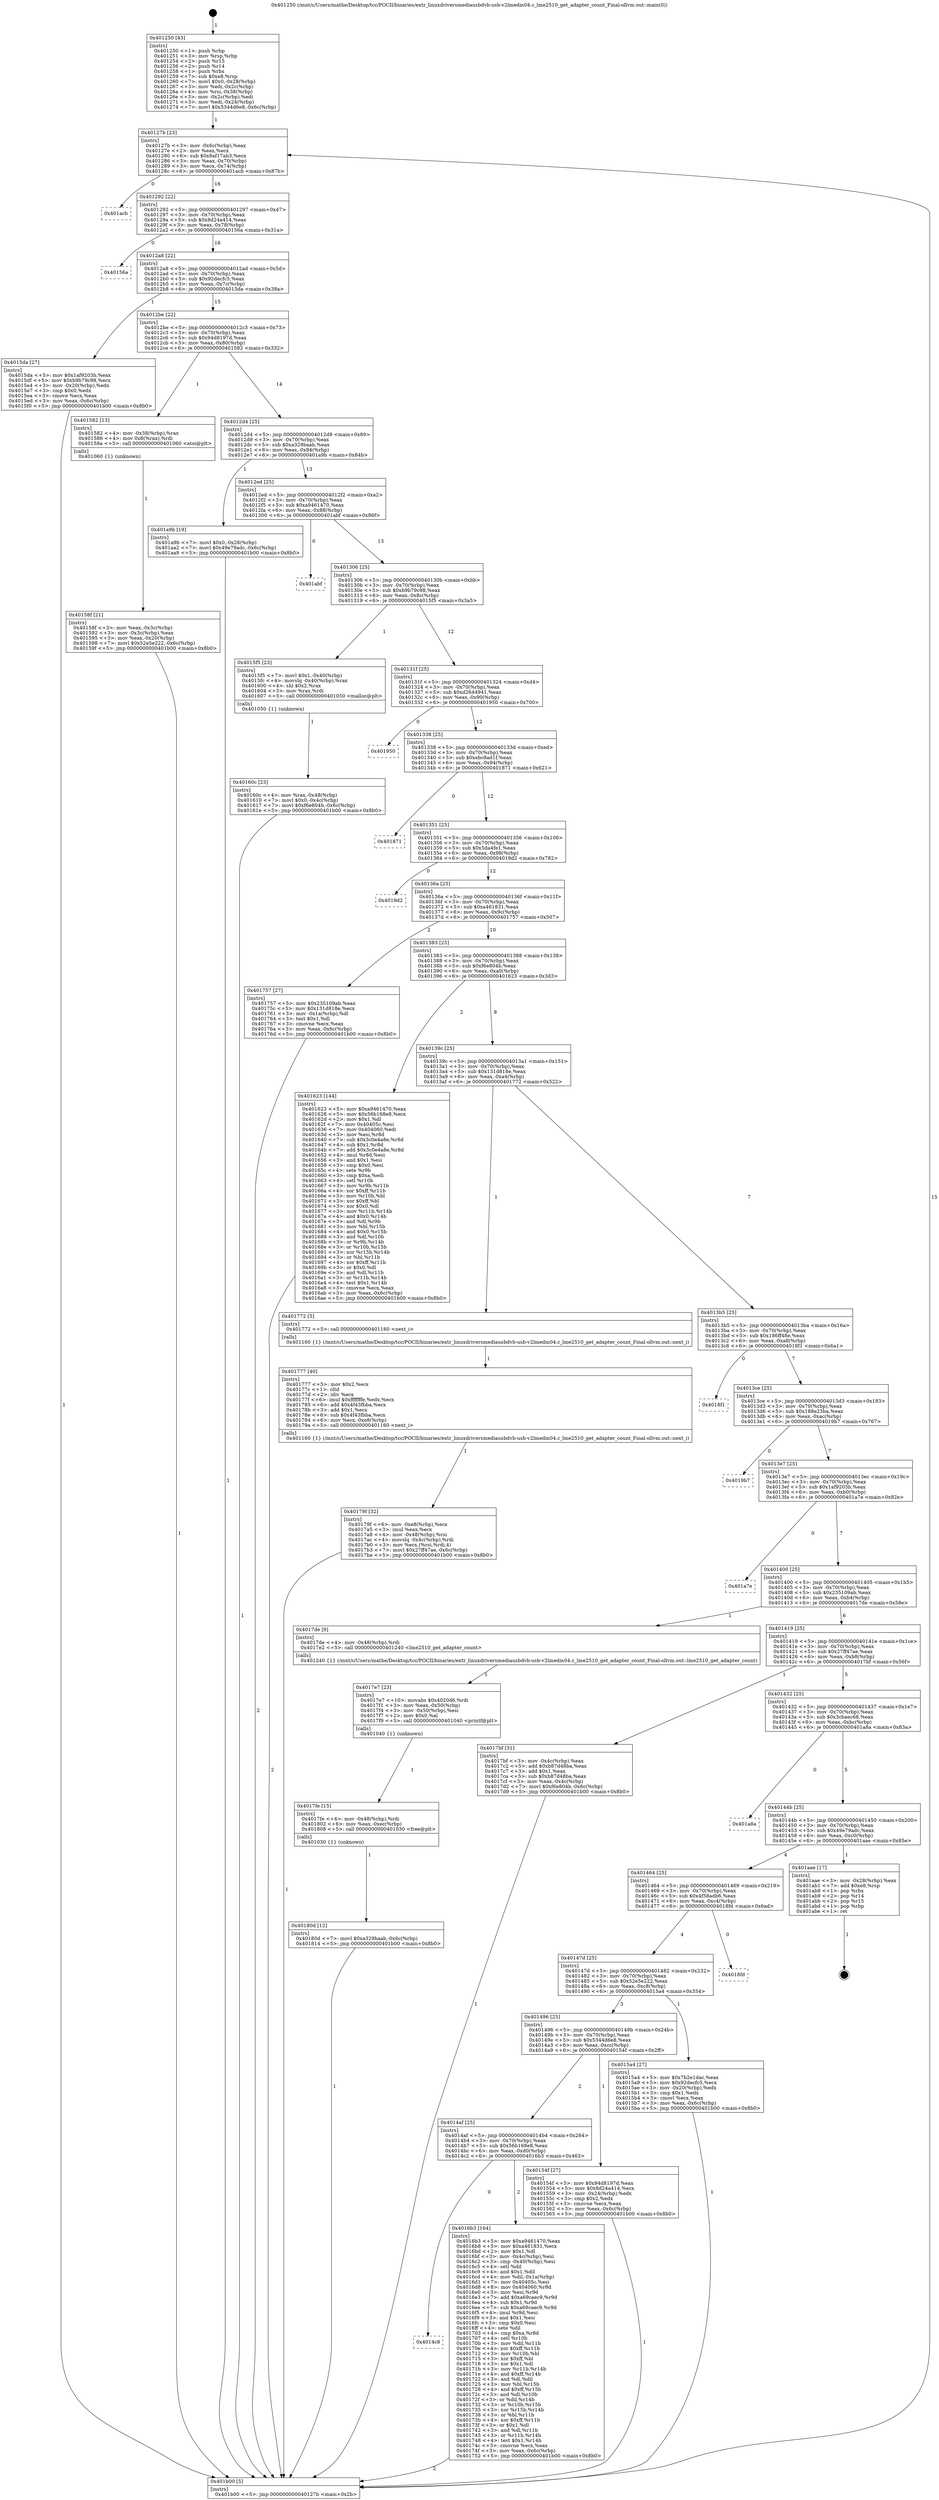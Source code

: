 digraph "0x401250" {
  label = "0x401250 (/mnt/c/Users/mathe/Desktop/tcc/POCII/binaries/extr_linuxdriversmediausbdvb-usb-v2lmedm04.c_lme2510_get_adapter_count_Final-ollvm.out::main(0))"
  labelloc = "t"
  node[shape=record]

  Entry [label="",width=0.3,height=0.3,shape=circle,fillcolor=black,style=filled]
  "0x40127b" [label="{
     0x40127b [23]\l
     | [instrs]\l
     &nbsp;&nbsp;0x40127b \<+3\>: mov -0x6c(%rbp),%eax\l
     &nbsp;&nbsp;0x40127e \<+2\>: mov %eax,%ecx\l
     &nbsp;&nbsp;0x401280 \<+6\>: sub $0x8af17ab3,%ecx\l
     &nbsp;&nbsp;0x401286 \<+3\>: mov %eax,-0x70(%rbp)\l
     &nbsp;&nbsp;0x401289 \<+3\>: mov %ecx,-0x74(%rbp)\l
     &nbsp;&nbsp;0x40128c \<+6\>: je 0000000000401acb \<main+0x87b\>\l
  }"]
  "0x401acb" [label="{
     0x401acb\l
  }", style=dashed]
  "0x401292" [label="{
     0x401292 [22]\l
     | [instrs]\l
     &nbsp;&nbsp;0x401292 \<+5\>: jmp 0000000000401297 \<main+0x47\>\l
     &nbsp;&nbsp;0x401297 \<+3\>: mov -0x70(%rbp),%eax\l
     &nbsp;&nbsp;0x40129a \<+5\>: sub $0x8d24a414,%eax\l
     &nbsp;&nbsp;0x40129f \<+3\>: mov %eax,-0x78(%rbp)\l
     &nbsp;&nbsp;0x4012a2 \<+6\>: je 000000000040156a \<main+0x31a\>\l
  }"]
  Exit [label="",width=0.3,height=0.3,shape=circle,fillcolor=black,style=filled,peripheries=2]
  "0x40156a" [label="{
     0x40156a\l
  }", style=dashed]
  "0x4012a8" [label="{
     0x4012a8 [22]\l
     | [instrs]\l
     &nbsp;&nbsp;0x4012a8 \<+5\>: jmp 00000000004012ad \<main+0x5d\>\l
     &nbsp;&nbsp;0x4012ad \<+3\>: mov -0x70(%rbp),%eax\l
     &nbsp;&nbsp;0x4012b0 \<+5\>: sub $0x92decfc5,%eax\l
     &nbsp;&nbsp;0x4012b5 \<+3\>: mov %eax,-0x7c(%rbp)\l
     &nbsp;&nbsp;0x4012b8 \<+6\>: je 00000000004015da \<main+0x38a\>\l
  }"]
  "0x40180d" [label="{
     0x40180d [12]\l
     | [instrs]\l
     &nbsp;&nbsp;0x40180d \<+7\>: movl $0xa329baab,-0x6c(%rbp)\l
     &nbsp;&nbsp;0x401814 \<+5\>: jmp 0000000000401b00 \<main+0x8b0\>\l
  }"]
  "0x4015da" [label="{
     0x4015da [27]\l
     | [instrs]\l
     &nbsp;&nbsp;0x4015da \<+5\>: mov $0x1af9203b,%eax\l
     &nbsp;&nbsp;0x4015df \<+5\>: mov $0xb9b79c98,%ecx\l
     &nbsp;&nbsp;0x4015e4 \<+3\>: mov -0x20(%rbp),%edx\l
     &nbsp;&nbsp;0x4015e7 \<+3\>: cmp $0x0,%edx\l
     &nbsp;&nbsp;0x4015ea \<+3\>: cmove %ecx,%eax\l
     &nbsp;&nbsp;0x4015ed \<+3\>: mov %eax,-0x6c(%rbp)\l
     &nbsp;&nbsp;0x4015f0 \<+5\>: jmp 0000000000401b00 \<main+0x8b0\>\l
  }"]
  "0x4012be" [label="{
     0x4012be [22]\l
     | [instrs]\l
     &nbsp;&nbsp;0x4012be \<+5\>: jmp 00000000004012c3 \<main+0x73\>\l
     &nbsp;&nbsp;0x4012c3 \<+3\>: mov -0x70(%rbp),%eax\l
     &nbsp;&nbsp;0x4012c6 \<+5\>: sub $0x94d8197d,%eax\l
     &nbsp;&nbsp;0x4012cb \<+3\>: mov %eax,-0x80(%rbp)\l
     &nbsp;&nbsp;0x4012ce \<+6\>: je 0000000000401582 \<main+0x332\>\l
  }"]
  "0x4017fe" [label="{
     0x4017fe [15]\l
     | [instrs]\l
     &nbsp;&nbsp;0x4017fe \<+4\>: mov -0x48(%rbp),%rdi\l
     &nbsp;&nbsp;0x401802 \<+6\>: mov %eax,-0xec(%rbp)\l
     &nbsp;&nbsp;0x401808 \<+5\>: call 0000000000401030 \<free@plt\>\l
     | [calls]\l
     &nbsp;&nbsp;0x401030 \{1\} (unknown)\l
  }"]
  "0x401582" [label="{
     0x401582 [13]\l
     | [instrs]\l
     &nbsp;&nbsp;0x401582 \<+4\>: mov -0x38(%rbp),%rax\l
     &nbsp;&nbsp;0x401586 \<+4\>: mov 0x8(%rax),%rdi\l
     &nbsp;&nbsp;0x40158a \<+5\>: call 0000000000401060 \<atoi@plt\>\l
     | [calls]\l
     &nbsp;&nbsp;0x401060 \{1\} (unknown)\l
  }"]
  "0x4012d4" [label="{
     0x4012d4 [25]\l
     | [instrs]\l
     &nbsp;&nbsp;0x4012d4 \<+5\>: jmp 00000000004012d9 \<main+0x89\>\l
     &nbsp;&nbsp;0x4012d9 \<+3\>: mov -0x70(%rbp),%eax\l
     &nbsp;&nbsp;0x4012dc \<+5\>: sub $0xa329baab,%eax\l
     &nbsp;&nbsp;0x4012e1 \<+6\>: mov %eax,-0x84(%rbp)\l
     &nbsp;&nbsp;0x4012e7 \<+6\>: je 0000000000401a9b \<main+0x84b\>\l
  }"]
  "0x4017e7" [label="{
     0x4017e7 [23]\l
     | [instrs]\l
     &nbsp;&nbsp;0x4017e7 \<+10\>: movabs $0x4020d6,%rdi\l
     &nbsp;&nbsp;0x4017f1 \<+3\>: mov %eax,-0x50(%rbp)\l
     &nbsp;&nbsp;0x4017f4 \<+3\>: mov -0x50(%rbp),%esi\l
     &nbsp;&nbsp;0x4017f7 \<+2\>: mov $0x0,%al\l
     &nbsp;&nbsp;0x4017f9 \<+5\>: call 0000000000401040 \<printf@plt\>\l
     | [calls]\l
     &nbsp;&nbsp;0x401040 \{1\} (unknown)\l
  }"]
  "0x401a9b" [label="{
     0x401a9b [19]\l
     | [instrs]\l
     &nbsp;&nbsp;0x401a9b \<+7\>: movl $0x0,-0x28(%rbp)\l
     &nbsp;&nbsp;0x401aa2 \<+7\>: movl $0x49e79adc,-0x6c(%rbp)\l
     &nbsp;&nbsp;0x401aa9 \<+5\>: jmp 0000000000401b00 \<main+0x8b0\>\l
  }"]
  "0x4012ed" [label="{
     0x4012ed [25]\l
     | [instrs]\l
     &nbsp;&nbsp;0x4012ed \<+5\>: jmp 00000000004012f2 \<main+0xa2\>\l
     &nbsp;&nbsp;0x4012f2 \<+3\>: mov -0x70(%rbp),%eax\l
     &nbsp;&nbsp;0x4012f5 \<+5\>: sub $0xa9461470,%eax\l
     &nbsp;&nbsp;0x4012fa \<+6\>: mov %eax,-0x88(%rbp)\l
     &nbsp;&nbsp;0x401300 \<+6\>: je 0000000000401abf \<main+0x86f\>\l
  }"]
  "0x40179f" [label="{
     0x40179f [32]\l
     | [instrs]\l
     &nbsp;&nbsp;0x40179f \<+6\>: mov -0xe8(%rbp),%ecx\l
     &nbsp;&nbsp;0x4017a5 \<+3\>: imul %eax,%ecx\l
     &nbsp;&nbsp;0x4017a8 \<+4\>: mov -0x48(%rbp),%rsi\l
     &nbsp;&nbsp;0x4017ac \<+4\>: movslq -0x4c(%rbp),%rdi\l
     &nbsp;&nbsp;0x4017b0 \<+3\>: mov %ecx,(%rsi,%rdi,4)\l
     &nbsp;&nbsp;0x4017b3 \<+7\>: movl $0x27ff47ae,-0x6c(%rbp)\l
     &nbsp;&nbsp;0x4017ba \<+5\>: jmp 0000000000401b00 \<main+0x8b0\>\l
  }"]
  "0x401abf" [label="{
     0x401abf\l
  }", style=dashed]
  "0x401306" [label="{
     0x401306 [25]\l
     | [instrs]\l
     &nbsp;&nbsp;0x401306 \<+5\>: jmp 000000000040130b \<main+0xbb\>\l
     &nbsp;&nbsp;0x40130b \<+3\>: mov -0x70(%rbp),%eax\l
     &nbsp;&nbsp;0x40130e \<+5\>: sub $0xb9b79c98,%eax\l
     &nbsp;&nbsp;0x401313 \<+6\>: mov %eax,-0x8c(%rbp)\l
     &nbsp;&nbsp;0x401319 \<+6\>: je 00000000004015f5 \<main+0x3a5\>\l
  }"]
  "0x401777" [label="{
     0x401777 [40]\l
     | [instrs]\l
     &nbsp;&nbsp;0x401777 \<+5\>: mov $0x2,%ecx\l
     &nbsp;&nbsp;0x40177c \<+1\>: cltd\l
     &nbsp;&nbsp;0x40177d \<+2\>: idiv %ecx\l
     &nbsp;&nbsp;0x40177f \<+6\>: imul $0xfffffffe,%edx,%ecx\l
     &nbsp;&nbsp;0x401785 \<+6\>: add $0x4f43fbba,%ecx\l
     &nbsp;&nbsp;0x40178b \<+3\>: add $0x1,%ecx\l
     &nbsp;&nbsp;0x40178e \<+6\>: sub $0x4f43fbba,%ecx\l
     &nbsp;&nbsp;0x401794 \<+6\>: mov %ecx,-0xe8(%rbp)\l
     &nbsp;&nbsp;0x40179a \<+5\>: call 0000000000401160 \<next_i\>\l
     | [calls]\l
     &nbsp;&nbsp;0x401160 \{1\} (/mnt/c/Users/mathe/Desktop/tcc/POCII/binaries/extr_linuxdriversmediausbdvb-usb-v2lmedm04.c_lme2510_get_adapter_count_Final-ollvm.out::next_i)\l
  }"]
  "0x4015f5" [label="{
     0x4015f5 [23]\l
     | [instrs]\l
     &nbsp;&nbsp;0x4015f5 \<+7\>: movl $0x1,-0x40(%rbp)\l
     &nbsp;&nbsp;0x4015fc \<+4\>: movslq -0x40(%rbp),%rax\l
     &nbsp;&nbsp;0x401600 \<+4\>: shl $0x2,%rax\l
     &nbsp;&nbsp;0x401604 \<+3\>: mov %rax,%rdi\l
     &nbsp;&nbsp;0x401607 \<+5\>: call 0000000000401050 \<malloc@plt\>\l
     | [calls]\l
     &nbsp;&nbsp;0x401050 \{1\} (unknown)\l
  }"]
  "0x40131f" [label="{
     0x40131f [25]\l
     | [instrs]\l
     &nbsp;&nbsp;0x40131f \<+5\>: jmp 0000000000401324 \<main+0xd4\>\l
     &nbsp;&nbsp;0x401324 \<+3\>: mov -0x70(%rbp),%eax\l
     &nbsp;&nbsp;0x401327 \<+5\>: sub $0xd2644941,%eax\l
     &nbsp;&nbsp;0x40132c \<+6\>: mov %eax,-0x90(%rbp)\l
     &nbsp;&nbsp;0x401332 \<+6\>: je 0000000000401950 \<main+0x700\>\l
  }"]
  "0x4014c8" [label="{
     0x4014c8\l
  }", style=dashed]
  "0x401950" [label="{
     0x401950\l
  }", style=dashed]
  "0x401338" [label="{
     0x401338 [25]\l
     | [instrs]\l
     &nbsp;&nbsp;0x401338 \<+5\>: jmp 000000000040133d \<main+0xed\>\l
     &nbsp;&nbsp;0x40133d \<+3\>: mov -0x70(%rbp),%eax\l
     &nbsp;&nbsp;0x401340 \<+5\>: sub $0xebc8ad1f,%eax\l
     &nbsp;&nbsp;0x401345 \<+6\>: mov %eax,-0x94(%rbp)\l
     &nbsp;&nbsp;0x40134b \<+6\>: je 0000000000401871 \<main+0x621\>\l
  }"]
  "0x4016b3" [label="{
     0x4016b3 [164]\l
     | [instrs]\l
     &nbsp;&nbsp;0x4016b3 \<+5\>: mov $0xa9461470,%eax\l
     &nbsp;&nbsp;0x4016b8 \<+5\>: mov $0xa461831,%ecx\l
     &nbsp;&nbsp;0x4016bd \<+2\>: mov $0x1,%dl\l
     &nbsp;&nbsp;0x4016bf \<+3\>: mov -0x4c(%rbp),%esi\l
     &nbsp;&nbsp;0x4016c2 \<+3\>: cmp -0x40(%rbp),%esi\l
     &nbsp;&nbsp;0x4016c5 \<+4\>: setl %dil\l
     &nbsp;&nbsp;0x4016c9 \<+4\>: and $0x1,%dil\l
     &nbsp;&nbsp;0x4016cd \<+4\>: mov %dil,-0x1a(%rbp)\l
     &nbsp;&nbsp;0x4016d1 \<+7\>: mov 0x40405c,%esi\l
     &nbsp;&nbsp;0x4016d8 \<+8\>: mov 0x404060,%r8d\l
     &nbsp;&nbsp;0x4016e0 \<+3\>: mov %esi,%r9d\l
     &nbsp;&nbsp;0x4016e3 \<+7\>: add $0xa69caec9,%r9d\l
     &nbsp;&nbsp;0x4016ea \<+4\>: sub $0x1,%r9d\l
     &nbsp;&nbsp;0x4016ee \<+7\>: sub $0xa69caec9,%r9d\l
     &nbsp;&nbsp;0x4016f5 \<+4\>: imul %r9d,%esi\l
     &nbsp;&nbsp;0x4016f9 \<+3\>: and $0x1,%esi\l
     &nbsp;&nbsp;0x4016fc \<+3\>: cmp $0x0,%esi\l
     &nbsp;&nbsp;0x4016ff \<+4\>: sete %dil\l
     &nbsp;&nbsp;0x401703 \<+4\>: cmp $0xa,%r8d\l
     &nbsp;&nbsp;0x401707 \<+4\>: setl %r10b\l
     &nbsp;&nbsp;0x40170b \<+3\>: mov %dil,%r11b\l
     &nbsp;&nbsp;0x40170e \<+4\>: xor $0xff,%r11b\l
     &nbsp;&nbsp;0x401712 \<+3\>: mov %r10b,%bl\l
     &nbsp;&nbsp;0x401715 \<+3\>: xor $0xff,%bl\l
     &nbsp;&nbsp;0x401718 \<+3\>: xor $0x1,%dl\l
     &nbsp;&nbsp;0x40171b \<+3\>: mov %r11b,%r14b\l
     &nbsp;&nbsp;0x40171e \<+4\>: and $0xff,%r14b\l
     &nbsp;&nbsp;0x401722 \<+3\>: and %dl,%dil\l
     &nbsp;&nbsp;0x401725 \<+3\>: mov %bl,%r15b\l
     &nbsp;&nbsp;0x401728 \<+4\>: and $0xff,%r15b\l
     &nbsp;&nbsp;0x40172c \<+3\>: and %dl,%r10b\l
     &nbsp;&nbsp;0x40172f \<+3\>: or %dil,%r14b\l
     &nbsp;&nbsp;0x401732 \<+3\>: or %r10b,%r15b\l
     &nbsp;&nbsp;0x401735 \<+3\>: xor %r15b,%r14b\l
     &nbsp;&nbsp;0x401738 \<+3\>: or %bl,%r11b\l
     &nbsp;&nbsp;0x40173b \<+4\>: xor $0xff,%r11b\l
     &nbsp;&nbsp;0x40173f \<+3\>: or $0x1,%dl\l
     &nbsp;&nbsp;0x401742 \<+3\>: and %dl,%r11b\l
     &nbsp;&nbsp;0x401745 \<+3\>: or %r11b,%r14b\l
     &nbsp;&nbsp;0x401748 \<+4\>: test $0x1,%r14b\l
     &nbsp;&nbsp;0x40174c \<+3\>: cmovne %ecx,%eax\l
     &nbsp;&nbsp;0x40174f \<+3\>: mov %eax,-0x6c(%rbp)\l
     &nbsp;&nbsp;0x401752 \<+5\>: jmp 0000000000401b00 \<main+0x8b0\>\l
  }"]
  "0x401871" [label="{
     0x401871\l
  }", style=dashed]
  "0x401351" [label="{
     0x401351 [25]\l
     | [instrs]\l
     &nbsp;&nbsp;0x401351 \<+5\>: jmp 0000000000401356 \<main+0x106\>\l
     &nbsp;&nbsp;0x401356 \<+3\>: mov -0x70(%rbp),%eax\l
     &nbsp;&nbsp;0x401359 \<+5\>: sub $0x5da4fe1,%eax\l
     &nbsp;&nbsp;0x40135e \<+6\>: mov %eax,-0x98(%rbp)\l
     &nbsp;&nbsp;0x401364 \<+6\>: je 00000000004019d2 \<main+0x782\>\l
  }"]
  "0x40160c" [label="{
     0x40160c [23]\l
     | [instrs]\l
     &nbsp;&nbsp;0x40160c \<+4\>: mov %rax,-0x48(%rbp)\l
     &nbsp;&nbsp;0x401610 \<+7\>: movl $0x0,-0x4c(%rbp)\l
     &nbsp;&nbsp;0x401617 \<+7\>: movl $0xf6e804b,-0x6c(%rbp)\l
     &nbsp;&nbsp;0x40161e \<+5\>: jmp 0000000000401b00 \<main+0x8b0\>\l
  }"]
  "0x4019d2" [label="{
     0x4019d2\l
  }", style=dashed]
  "0x40136a" [label="{
     0x40136a [25]\l
     | [instrs]\l
     &nbsp;&nbsp;0x40136a \<+5\>: jmp 000000000040136f \<main+0x11f\>\l
     &nbsp;&nbsp;0x40136f \<+3\>: mov -0x70(%rbp),%eax\l
     &nbsp;&nbsp;0x401372 \<+5\>: sub $0xa461831,%eax\l
     &nbsp;&nbsp;0x401377 \<+6\>: mov %eax,-0x9c(%rbp)\l
     &nbsp;&nbsp;0x40137d \<+6\>: je 0000000000401757 \<main+0x507\>\l
  }"]
  "0x40158f" [label="{
     0x40158f [21]\l
     | [instrs]\l
     &nbsp;&nbsp;0x40158f \<+3\>: mov %eax,-0x3c(%rbp)\l
     &nbsp;&nbsp;0x401592 \<+3\>: mov -0x3c(%rbp),%eax\l
     &nbsp;&nbsp;0x401595 \<+3\>: mov %eax,-0x20(%rbp)\l
     &nbsp;&nbsp;0x401598 \<+7\>: movl $0x52e5e222,-0x6c(%rbp)\l
     &nbsp;&nbsp;0x40159f \<+5\>: jmp 0000000000401b00 \<main+0x8b0\>\l
  }"]
  "0x401757" [label="{
     0x401757 [27]\l
     | [instrs]\l
     &nbsp;&nbsp;0x401757 \<+5\>: mov $0x235109ab,%eax\l
     &nbsp;&nbsp;0x40175c \<+5\>: mov $0x131d818e,%ecx\l
     &nbsp;&nbsp;0x401761 \<+3\>: mov -0x1a(%rbp),%dl\l
     &nbsp;&nbsp;0x401764 \<+3\>: test $0x1,%dl\l
     &nbsp;&nbsp;0x401767 \<+3\>: cmovne %ecx,%eax\l
     &nbsp;&nbsp;0x40176a \<+3\>: mov %eax,-0x6c(%rbp)\l
     &nbsp;&nbsp;0x40176d \<+5\>: jmp 0000000000401b00 \<main+0x8b0\>\l
  }"]
  "0x401383" [label="{
     0x401383 [25]\l
     | [instrs]\l
     &nbsp;&nbsp;0x401383 \<+5\>: jmp 0000000000401388 \<main+0x138\>\l
     &nbsp;&nbsp;0x401388 \<+3\>: mov -0x70(%rbp),%eax\l
     &nbsp;&nbsp;0x40138b \<+5\>: sub $0xf6e804b,%eax\l
     &nbsp;&nbsp;0x401390 \<+6\>: mov %eax,-0xa0(%rbp)\l
     &nbsp;&nbsp;0x401396 \<+6\>: je 0000000000401623 \<main+0x3d3\>\l
  }"]
  "0x401250" [label="{
     0x401250 [43]\l
     | [instrs]\l
     &nbsp;&nbsp;0x401250 \<+1\>: push %rbp\l
     &nbsp;&nbsp;0x401251 \<+3\>: mov %rsp,%rbp\l
     &nbsp;&nbsp;0x401254 \<+2\>: push %r15\l
     &nbsp;&nbsp;0x401256 \<+2\>: push %r14\l
     &nbsp;&nbsp;0x401258 \<+1\>: push %rbx\l
     &nbsp;&nbsp;0x401259 \<+7\>: sub $0xe8,%rsp\l
     &nbsp;&nbsp;0x401260 \<+7\>: movl $0x0,-0x28(%rbp)\l
     &nbsp;&nbsp;0x401267 \<+3\>: mov %edi,-0x2c(%rbp)\l
     &nbsp;&nbsp;0x40126a \<+4\>: mov %rsi,-0x38(%rbp)\l
     &nbsp;&nbsp;0x40126e \<+3\>: mov -0x2c(%rbp),%edi\l
     &nbsp;&nbsp;0x401271 \<+3\>: mov %edi,-0x24(%rbp)\l
     &nbsp;&nbsp;0x401274 \<+7\>: movl $0x5344d6e8,-0x6c(%rbp)\l
  }"]
  "0x401623" [label="{
     0x401623 [144]\l
     | [instrs]\l
     &nbsp;&nbsp;0x401623 \<+5\>: mov $0xa9461470,%eax\l
     &nbsp;&nbsp;0x401628 \<+5\>: mov $0x56b168e8,%ecx\l
     &nbsp;&nbsp;0x40162d \<+2\>: mov $0x1,%dl\l
     &nbsp;&nbsp;0x40162f \<+7\>: mov 0x40405c,%esi\l
     &nbsp;&nbsp;0x401636 \<+7\>: mov 0x404060,%edi\l
     &nbsp;&nbsp;0x40163d \<+3\>: mov %esi,%r8d\l
     &nbsp;&nbsp;0x401640 \<+7\>: sub $0x3c0e4a8e,%r8d\l
     &nbsp;&nbsp;0x401647 \<+4\>: sub $0x1,%r8d\l
     &nbsp;&nbsp;0x40164b \<+7\>: add $0x3c0e4a8e,%r8d\l
     &nbsp;&nbsp;0x401652 \<+4\>: imul %r8d,%esi\l
     &nbsp;&nbsp;0x401656 \<+3\>: and $0x1,%esi\l
     &nbsp;&nbsp;0x401659 \<+3\>: cmp $0x0,%esi\l
     &nbsp;&nbsp;0x40165c \<+4\>: sete %r9b\l
     &nbsp;&nbsp;0x401660 \<+3\>: cmp $0xa,%edi\l
     &nbsp;&nbsp;0x401663 \<+4\>: setl %r10b\l
     &nbsp;&nbsp;0x401667 \<+3\>: mov %r9b,%r11b\l
     &nbsp;&nbsp;0x40166a \<+4\>: xor $0xff,%r11b\l
     &nbsp;&nbsp;0x40166e \<+3\>: mov %r10b,%bl\l
     &nbsp;&nbsp;0x401671 \<+3\>: xor $0xff,%bl\l
     &nbsp;&nbsp;0x401674 \<+3\>: xor $0x0,%dl\l
     &nbsp;&nbsp;0x401677 \<+3\>: mov %r11b,%r14b\l
     &nbsp;&nbsp;0x40167a \<+4\>: and $0x0,%r14b\l
     &nbsp;&nbsp;0x40167e \<+3\>: and %dl,%r9b\l
     &nbsp;&nbsp;0x401681 \<+3\>: mov %bl,%r15b\l
     &nbsp;&nbsp;0x401684 \<+4\>: and $0x0,%r15b\l
     &nbsp;&nbsp;0x401688 \<+3\>: and %dl,%r10b\l
     &nbsp;&nbsp;0x40168b \<+3\>: or %r9b,%r14b\l
     &nbsp;&nbsp;0x40168e \<+3\>: or %r10b,%r15b\l
     &nbsp;&nbsp;0x401691 \<+3\>: xor %r15b,%r14b\l
     &nbsp;&nbsp;0x401694 \<+3\>: or %bl,%r11b\l
     &nbsp;&nbsp;0x401697 \<+4\>: xor $0xff,%r11b\l
     &nbsp;&nbsp;0x40169b \<+3\>: or $0x0,%dl\l
     &nbsp;&nbsp;0x40169e \<+3\>: and %dl,%r11b\l
     &nbsp;&nbsp;0x4016a1 \<+3\>: or %r11b,%r14b\l
     &nbsp;&nbsp;0x4016a4 \<+4\>: test $0x1,%r14b\l
     &nbsp;&nbsp;0x4016a8 \<+3\>: cmovne %ecx,%eax\l
     &nbsp;&nbsp;0x4016ab \<+3\>: mov %eax,-0x6c(%rbp)\l
     &nbsp;&nbsp;0x4016ae \<+5\>: jmp 0000000000401b00 \<main+0x8b0\>\l
  }"]
  "0x40139c" [label="{
     0x40139c [25]\l
     | [instrs]\l
     &nbsp;&nbsp;0x40139c \<+5\>: jmp 00000000004013a1 \<main+0x151\>\l
     &nbsp;&nbsp;0x4013a1 \<+3\>: mov -0x70(%rbp),%eax\l
     &nbsp;&nbsp;0x4013a4 \<+5\>: sub $0x131d818e,%eax\l
     &nbsp;&nbsp;0x4013a9 \<+6\>: mov %eax,-0xa4(%rbp)\l
     &nbsp;&nbsp;0x4013af \<+6\>: je 0000000000401772 \<main+0x522\>\l
  }"]
  "0x401b00" [label="{
     0x401b00 [5]\l
     | [instrs]\l
     &nbsp;&nbsp;0x401b00 \<+5\>: jmp 000000000040127b \<main+0x2b\>\l
  }"]
  "0x401772" [label="{
     0x401772 [5]\l
     | [instrs]\l
     &nbsp;&nbsp;0x401772 \<+5\>: call 0000000000401160 \<next_i\>\l
     | [calls]\l
     &nbsp;&nbsp;0x401160 \{1\} (/mnt/c/Users/mathe/Desktop/tcc/POCII/binaries/extr_linuxdriversmediausbdvb-usb-v2lmedm04.c_lme2510_get_adapter_count_Final-ollvm.out::next_i)\l
  }"]
  "0x4013b5" [label="{
     0x4013b5 [25]\l
     | [instrs]\l
     &nbsp;&nbsp;0x4013b5 \<+5\>: jmp 00000000004013ba \<main+0x16a\>\l
     &nbsp;&nbsp;0x4013ba \<+3\>: mov -0x70(%rbp),%eax\l
     &nbsp;&nbsp;0x4013bd \<+5\>: sub $0x186ff48e,%eax\l
     &nbsp;&nbsp;0x4013c2 \<+6\>: mov %eax,-0xa8(%rbp)\l
     &nbsp;&nbsp;0x4013c8 \<+6\>: je 00000000004018f1 \<main+0x6a1\>\l
  }"]
  "0x4014af" [label="{
     0x4014af [25]\l
     | [instrs]\l
     &nbsp;&nbsp;0x4014af \<+5\>: jmp 00000000004014b4 \<main+0x264\>\l
     &nbsp;&nbsp;0x4014b4 \<+3\>: mov -0x70(%rbp),%eax\l
     &nbsp;&nbsp;0x4014b7 \<+5\>: sub $0x56b168e8,%eax\l
     &nbsp;&nbsp;0x4014bc \<+6\>: mov %eax,-0xd0(%rbp)\l
     &nbsp;&nbsp;0x4014c2 \<+6\>: je 00000000004016b3 \<main+0x463\>\l
  }"]
  "0x4018f1" [label="{
     0x4018f1\l
  }", style=dashed]
  "0x4013ce" [label="{
     0x4013ce [25]\l
     | [instrs]\l
     &nbsp;&nbsp;0x4013ce \<+5\>: jmp 00000000004013d3 \<main+0x183\>\l
     &nbsp;&nbsp;0x4013d3 \<+3\>: mov -0x70(%rbp),%eax\l
     &nbsp;&nbsp;0x4013d6 \<+5\>: sub $0x188e23ba,%eax\l
     &nbsp;&nbsp;0x4013db \<+6\>: mov %eax,-0xac(%rbp)\l
     &nbsp;&nbsp;0x4013e1 \<+6\>: je 00000000004019b7 \<main+0x767\>\l
  }"]
  "0x40154f" [label="{
     0x40154f [27]\l
     | [instrs]\l
     &nbsp;&nbsp;0x40154f \<+5\>: mov $0x94d8197d,%eax\l
     &nbsp;&nbsp;0x401554 \<+5\>: mov $0x8d24a414,%ecx\l
     &nbsp;&nbsp;0x401559 \<+3\>: mov -0x24(%rbp),%edx\l
     &nbsp;&nbsp;0x40155c \<+3\>: cmp $0x2,%edx\l
     &nbsp;&nbsp;0x40155f \<+3\>: cmovne %ecx,%eax\l
     &nbsp;&nbsp;0x401562 \<+3\>: mov %eax,-0x6c(%rbp)\l
     &nbsp;&nbsp;0x401565 \<+5\>: jmp 0000000000401b00 \<main+0x8b0\>\l
  }"]
  "0x4019b7" [label="{
     0x4019b7\l
  }", style=dashed]
  "0x4013e7" [label="{
     0x4013e7 [25]\l
     | [instrs]\l
     &nbsp;&nbsp;0x4013e7 \<+5\>: jmp 00000000004013ec \<main+0x19c\>\l
     &nbsp;&nbsp;0x4013ec \<+3\>: mov -0x70(%rbp),%eax\l
     &nbsp;&nbsp;0x4013ef \<+5\>: sub $0x1af9203b,%eax\l
     &nbsp;&nbsp;0x4013f4 \<+6\>: mov %eax,-0xb0(%rbp)\l
     &nbsp;&nbsp;0x4013fa \<+6\>: je 0000000000401a7e \<main+0x82e\>\l
  }"]
  "0x401496" [label="{
     0x401496 [25]\l
     | [instrs]\l
     &nbsp;&nbsp;0x401496 \<+5\>: jmp 000000000040149b \<main+0x24b\>\l
     &nbsp;&nbsp;0x40149b \<+3\>: mov -0x70(%rbp),%eax\l
     &nbsp;&nbsp;0x40149e \<+5\>: sub $0x5344d6e8,%eax\l
     &nbsp;&nbsp;0x4014a3 \<+6\>: mov %eax,-0xcc(%rbp)\l
     &nbsp;&nbsp;0x4014a9 \<+6\>: je 000000000040154f \<main+0x2ff\>\l
  }"]
  "0x401a7e" [label="{
     0x401a7e\l
  }", style=dashed]
  "0x401400" [label="{
     0x401400 [25]\l
     | [instrs]\l
     &nbsp;&nbsp;0x401400 \<+5\>: jmp 0000000000401405 \<main+0x1b5\>\l
     &nbsp;&nbsp;0x401405 \<+3\>: mov -0x70(%rbp),%eax\l
     &nbsp;&nbsp;0x401408 \<+5\>: sub $0x235109ab,%eax\l
     &nbsp;&nbsp;0x40140d \<+6\>: mov %eax,-0xb4(%rbp)\l
     &nbsp;&nbsp;0x401413 \<+6\>: je 00000000004017de \<main+0x58e\>\l
  }"]
  "0x4015a4" [label="{
     0x4015a4 [27]\l
     | [instrs]\l
     &nbsp;&nbsp;0x4015a4 \<+5\>: mov $0x7b2e1dac,%eax\l
     &nbsp;&nbsp;0x4015a9 \<+5\>: mov $0x92decfc5,%ecx\l
     &nbsp;&nbsp;0x4015ae \<+3\>: mov -0x20(%rbp),%edx\l
     &nbsp;&nbsp;0x4015b1 \<+3\>: cmp $0x1,%edx\l
     &nbsp;&nbsp;0x4015b4 \<+3\>: cmovl %ecx,%eax\l
     &nbsp;&nbsp;0x4015b7 \<+3\>: mov %eax,-0x6c(%rbp)\l
     &nbsp;&nbsp;0x4015ba \<+5\>: jmp 0000000000401b00 \<main+0x8b0\>\l
  }"]
  "0x4017de" [label="{
     0x4017de [9]\l
     | [instrs]\l
     &nbsp;&nbsp;0x4017de \<+4\>: mov -0x48(%rbp),%rdi\l
     &nbsp;&nbsp;0x4017e2 \<+5\>: call 0000000000401240 \<lme2510_get_adapter_count\>\l
     | [calls]\l
     &nbsp;&nbsp;0x401240 \{1\} (/mnt/c/Users/mathe/Desktop/tcc/POCII/binaries/extr_linuxdriversmediausbdvb-usb-v2lmedm04.c_lme2510_get_adapter_count_Final-ollvm.out::lme2510_get_adapter_count)\l
  }"]
  "0x401419" [label="{
     0x401419 [25]\l
     | [instrs]\l
     &nbsp;&nbsp;0x401419 \<+5\>: jmp 000000000040141e \<main+0x1ce\>\l
     &nbsp;&nbsp;0x40141e \<+3\>: mov -0x70(%rbp),%eax\l
     &nbsp;&nbsp;0x401421 \<+5\>: sub $0x27ff47ae,%eax\l
     &nbsp;&nbsp;0x401426 \<+6\>: mov %eax,-0xb8(%rbp)\l
     &nbsp;&nbsp;0x40142c \<+6\>: je 00000000004017bf \<main+0x56f\>\l
  }"]
  "0x40147d" [label="{
     0x40147d [25]\l
     | [instrs]\l
     &nbsp;&nbsp;0x40147d \<+5\>: jmp 0000000000401482 \<main+0x232\>\l
     &nbsp;&nbsp;0x401482 \<+3\>: mov -0x70(%rbp),%eax\l
     &nbsp;&nbsp;0x401485 \<+5\>: sub $0x52e5e222,%eax\l
     &nbsp;&nbsp;0x40148a \<+6\>: mov %eax,-0xc8(%rbp)\l
     &nbsp;&nbsp;0x401490 \<+6\>: je 00000000004015a4 \<main+0x354\>\l
  }"]
  "0x4017bf" [label="{
     0x4017bf [31]\l
     | [instrs]\l
     &nbsp;&nbsp;0x4017bf \<+3\>: mov -0x4c(%rbp),%eax\l
     &nbsp;&nbsp;0x4017c2 \<+5\>: add $0xb87d48ba,%eax\l
     &nbsp;&nbsp;0x4017c7 \<+3\>: add $0x1,%eax\l
     &nbsp;&nbsp;0x4017ca \<+5\>: sub $0xb87d48ba,%eax\l
     &nbsp;&nbsp;0x4017cf \<+3\>: mov %eax,-0x4c(%rbp)\l
     &nbsp;&nbsp;0x4017d2 \<+7\>: movl $0xf6e804b,-0x6c(%rbp)\l
     &nbsp;&nbsp;0x4017d9 \<+5\>: jmp 0000000000401b00 \<main+0x8b0\>\l
  }"]
  "0x401432" [label="{
     0x401432 [25]\l
     | [instrs]\l
     &nbsp;&nbsp;0x401432 \<+5\>: jmp 0000000000401437 \<main+0x1e7\>\l
     &nbsp;&nbsp;0x401437 \<+3\>: mov -0x70(%rbp),%eax\l
     &nbsp;&nbsp;0x40143a \<+5\>: sub $0x3cbaec68,%eax\l
     &nbsp;&nbsp;0x40143f \<+6\>: mov %eax,-0xbc(%rbp)\l
     &nbsp;&nbsp;0x401445 \<+6\>: je 0000000000401a8a \<main+0x83a\>\l
  }"]
  "0x4018fd" [label="{
     0x4018fd\l
  }", style=dashed]
  "0x401a8a" [label="{
     0x401a8a\l
  }", style=dashed]
  "0x40144b" [label="{
     0x40144b [25]\l
     | [instrs]\l
     &nbsp;&nbsp;0x40144b \<+5\>: jmp 0000000000401450 \<main+0x200\>\l
     &nbsp;&nbsp;0x401450 \<+3\>: mov -0x70(%rbp),%eax\l
     &nbsp;&nbsp;0x401453 \<+5\>: sub $0x49e79adc,%eax\l
     &nbsp;&nbsp;0x401458 \<+6\>: mov %eax,-0xc0(%rbp)\l
     &nbsp;&nbsp;0x40145e \<+6\>: je 0000000000401aae \<main+0x85e\>\l
  }"]
  "0x401464" [label="{
     0x401464 [25]\l
     | [instrs]\l
     &nbsp;&nbsp;0x401464 \<+5\>: jmp 0000000000401469 \<main+0x219\>\l
     &nbsp;&nbsp;0x401469 \<+3\>: mov -0x70(%rbp),%eax\l
     &nbsp;&nbsp;0x40146c \<+5\>: sub $0x4f58adb6,%eax\l
     &nbsp;&nbsp;0x401471 \<+6\>: mov %eax,-0xc4(%rbp)\l
     &nbsp;&nbsp;0x401477 \<+6\>: je 00000000004018fd \<main+0x6ad\>\l
  }"]
  "0x401aae" [label="{
     0x401aae [17]\l
     | [instrs]\l
     &nbsp;&nbsp;0x401aae \<+3\>: mov -0x28(%rbp),%eax\l
     &nbsp;&nbsp;0x401ab1 \<+7\>: add $0xe8,%rsp\l
     &nbsp;&nbsp;0x401ab8 \<+1\>: pop %rbx\l
     &nbsp;&nbsp;0x401ab9 \<+2\>: pop %r14\l
     &nbsp;&nbsp;0x401abb \<+2\>: pop %r15\l
     &nbsp;&nbsp;0x401abd \<+1\>: pop %rbp\l
     &nbsp;&nbsp;0x401abe \<+1\>: ret\l
  }"]
  Entry -> "0x401250" [label=" 1"]
  "0x40127b" -> "0x401acb" [label=" 0"]
  "0x40127b" -> "0x401292" [label=" 16"]
  "0x401aae" -> Exit [label=" 1"]
  "0x401292" -> "0x40156a" [label=" 0"]
  "0x401292" -> "0x4012a8" [label=" 16"]
  "0x401a9b" -> "0x401b00" [label=" 1"]
  "0x4012a8" -> "0x4015da" [label=" 1"]
  "0x4012a8" -> "0x4012be" [label=" 15"]
  "0x40180d" -> "0x401b00" [label=" 1"]
  "0x4012be" -> "0x401582" [label=" 1"]
  "0x4012be" -> "0x4012d4" [label=" 14"]
  "0x4017fe" -> "0x40180d" [label=" 1"]
  "0x4012d4" -> "0x401a9b" [label=" 1"]
  "0x4012d4" -> "0x4012ed" [label=" 13"]
  "0x4017e7" -> "0x4017fe" [label=" 1"]
  "0x4012ed" -> "0x401abf" [label=" 0"]
  "0x4012ed" -> "0x401306" [label=" 13"]
  "0x4017de" -> "0x4017e7" [label=" 1"]
  "0x401306" -> "0x4015f5" [label=" 1"]
  "0x401306" -> "0x40131f" [label=" 12"]
  "0x4017bf" -> "0x401b00" [label=" 1"]
  "0x40131f" -> "0x401950" [label=" 0"]
  "0x40131f" -> "0x401338" [label=" 12"]
  "0x40179f" -> "0x401b00" [label=" 1"]
  "0x401338" -> "0x401871" [label=" 0"]
  "0x401338" -> "0x401351" [label=" 12"]
  "0x401777" -> "0x40179f" [label=" 1"]
  "0x401351" -> "0x4019d2" [label=" 0"]
  "0x401351" -> "0x40136a" [label=" 12"]
  "0x401757" -> "0x401b00" [label=" 2"]
  "0x40136a" -> "0x401757" [label=" 2"]
  "0x40136a" -> "0x401383" [label=" 10"]
  "0x4016b3" -> "0x401b00" [label=" 2"]
  "0x401383" -> "0x401623" [label=" 2"]
  "0x401383" -> "0x40139c" [label=" 8"]
  "0x4014af" -> "0x4014c8" [label=" 0"]
  "0x40139c" -> "0x401772" [label=" 1"]
  "0x40139c" -> "0x4013b5" [label=" 7"]
  "0x4014af" -> "0x4016b3" [label=" 2"]
  "0x4013b5" -> "0x4018f1" [label=" 0"]
  "0x4013b5" -> "0x4013ce" [label=" 7"]
  "0x401772" -> "0x401777" [label=" 1"]
  "0x4013ce" -> "0x4019b7" [label=" 0"]
  "0x4013ce" -> "0x4013e7" [label=" 7"]
  "0x401623" -> "0x401b00" [label=" 2"]
  "0x4013e7" -> "0x401a7e" [label=" 0"]
  "0x4013e7" -> "0x401400" [label=" 7"]
  "0x4015f5" -> "0x40160c" [label=" 1"]
  "0x401400" -> "0x4017de" [label=" 1"]
  "0x401400" -> "0x401419" [label=" 6"]
  "0x4015da" -> "0x401b00" [label=" 1"]
  "0x401419" -> "0x4017bf" [label=" 1"]
  "0x401419" -> "0x401432" [label=" 5"]
  "0x40158f" -> "0x401b00" [label=" 1"]
  "0x401432" -> "0x401a8a" [label=" 0"]
  "0x401432" -> "0x40144b" [label=" 5"]
  "0x401582" -> "0x40158f" [label=" 1"]
  "0x40144b" -> "0x401aae" [label=" 1"]
  "0x40144b" -> "0x401464" [label=" 4"]
  "0x401b00" -> "0x40127b" [label=" 15"]
  "0x401464" -> "0x4018fd" [label=" 0"]
  "0x401464" -> "0x40147d" [label=" 4"]
  "0x4015a4" -> "0x401b00" [label=" 1"]
  "0x40147d" -> "0x4015a4" [label=" 1"]
  "0x40147d" -> "0x401496" [label=" 3"]
  "0x40160c" -> "0x401b00" [label=" 1"]
  "0x401496" -> "0x40154f" [label=" 1"]
  "0x401496" -> "0x4014af" [label=" 2"]
  "0x40154f" -> "0x401b00" [label=" 1"]
  "0x401250" -> "0x40127b" [label=" 1"]
}
